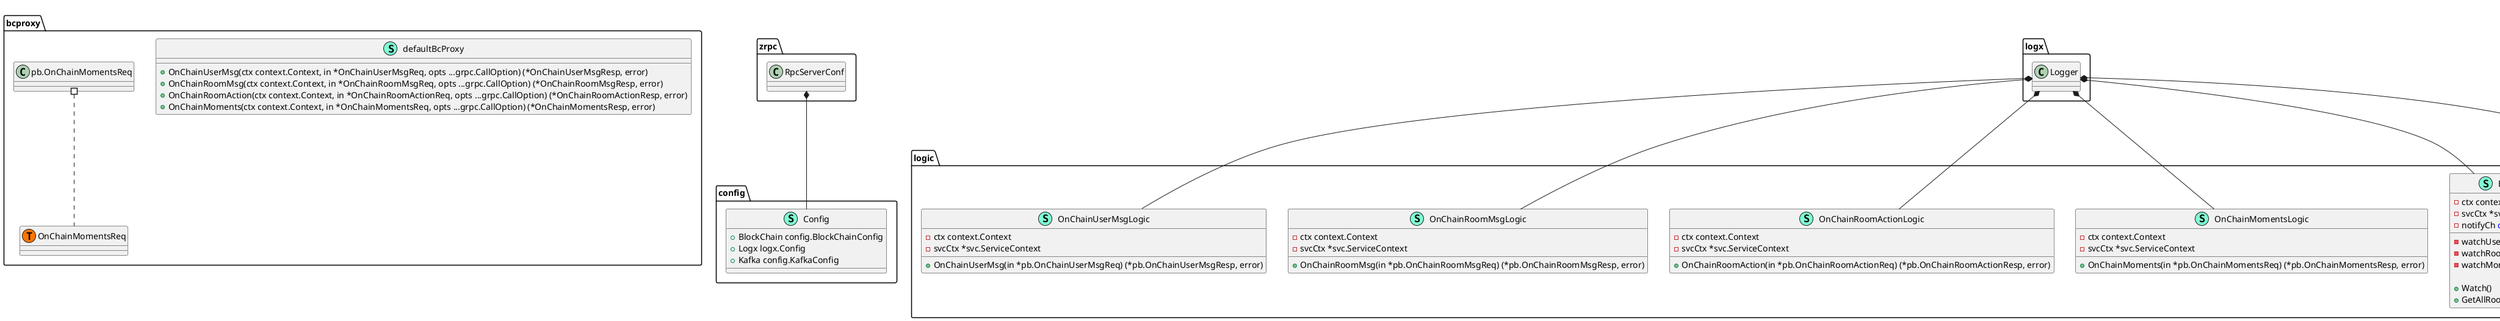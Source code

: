 @startuml
namespace bcproxy {
    class bcproxy.OnChainMomentsReq << (T, #FF7700) >>  {
    }
    class defaultBcProxy << (S,Aquamarine) >> {
        + OnChainUserMsg(ctx context.Context, in *OnChainUserMsgReq, opts ...grpc.CallOption) (*OnChainUserMsgResp, error)
        + OnChainRoomMsg(ctx context.Context, in *OnChainRoomMsgReq, opts ...grpc.CallOption) (*OnChainRoomMsgResp, error)
        + OnChainRoomAction(ctx context.Context, in *OnChainRoomActionReq, opts ...grpc.CallOption) (*OnChainRoomActionResp, error)
        + OnChainMoments(ctx context.Context, in *OnChainMomentsReq, opts ...grpc.CallOption) (*OnChainMomentsResp, error)

    }
    class "pb.OnChainMomentsReq" as pbOnChainMomentsReq {
        'This class was created so that we can correctly have an alias pointing to this name. Since it contains dots that can break namespaces
    }
}


namespace config {
    class Config << (S,Aquamarine) >> {
        + BlockChain config.BlockChainConfig
        + Logx logx.Config
        + Kafka config.KafkaConfig

    }
}
"zrpc.RpcServerConf" *-- "config.Config"


namespace logic {
    class EventNotifyLogic << (S,Aquamarine) >> {
        - ctx context.Context
        - svcCtx *svc.ServiceContext
        - notifyCh <font color=blue>chan</font> <font color=blue>interface</font>{}

        + Notify() 

    }
    class EventWatchLogic << (S,Aquamarine) >> {
        - ctx context.Context
        - svcCtx *svc.ServiceContext
        - notifyCh <font color=blue>chan</font> <font color=blue>interface</font>{}

        - watchUserMsgPersistedEvent() 
        - watchRoomMsgPersistedEvent() 
        - watchMomentsPersistedEvent() 

        + Watch() 
        + GetAllRoomMsg(room_id uint64) 

    }
    class OnChainMomentsLogic << (S,Aquamarine) >> {
        - ctx context.Context
        - svcCtx *svc.ServiceContext

        + OnChainMoments(in *pb.OnChainMomentsReq) (*pb.OnChainMomentsResp, error)

    }
    class OnChainRoomActionLogic << (S,Aquamarine) >> {
        - ctx context.Context
        - svcCtx *svc.ServiceContext

        + OnChainRoomAction(in *pb.OnChainRoomActionReq) (*pb.OnChainRoomActionResp, error)

    }
    class OnChainRoomMsgLogic << (S,Aquamarine) >> {
        - ctx context.Context
        - svcCtx *svc.ServiceContext

        + OnChainRoomMsg(in *pb.OnChainRoomMsgReq) (*pb.OnChainRoomMsgResp, error)

    }
    class OnChainUserMsgLogic << (S,Aquamarine) >> {
        - ctx context.Context
        - svcCtx *svc.ServiceContext

        + OnChainUserMsg(in *pb.OnChainUserMsgReq) (*pb.OnChainUserMsgResp, error)

    }
}
"logx.Logger" *-- "logic.EventNotifyLogic"
"logx.Logger" *-- "logic.EventWatchLogic"
"logx.Logger" *-- "logic.OnChainMomentsLogic"
"logx.Logger" *-- "logic.OnChainRoomActionLogic"
"logx.Logger" *-- "logic.OnChainRoomMsgLogic"
"logx.Logger" *-- "logic.OnChainUserMsgLogic"


namespace server {
    class BcProxyServer << (S,Aquamarine) >> {
        - svcCtx *svc.ServiceContext

        + OnChainUserMsg(ctx context.Context, in *pb.OnChainUserMsgReq) (*pb.OnChainUserMsgResp, error)
        + OnChainRoomMsg(ctx context.Context, in *pb.OnChainRoomMsgReq) (*pb.OnChainRoomMsgResp, error)
        + OnChainRoomAction(ctx context.Context, in *pb.OnChainRoomActionReq) (*pb.OnChainRoomActionResp, error)
        + OnChainMoments(ctx context.Context, in *pb.OnChainMomentsReq) (*pb.OnChainMomentsResp, error)

    }
}
"pb.UnimplementedBcProxyServer" *-- "server.BcProxyServer"


namespace svc {
    class ServiceContext << (S,Aquamarine) >> {
        + Config config.Config
        + EtherClient *ethclient.Client
        + BcsnsClient *smart_contract.Bcsns
        + KafkaProducer *kafka.Writer
        + BCAuth *bind.TransactOpts
        + SysAccountAddr common.Address

    }
}


"bcproxy.pbOnChainMomentsReq" #.. "bcproxy.OnChainMomentsReq"
@enduml

